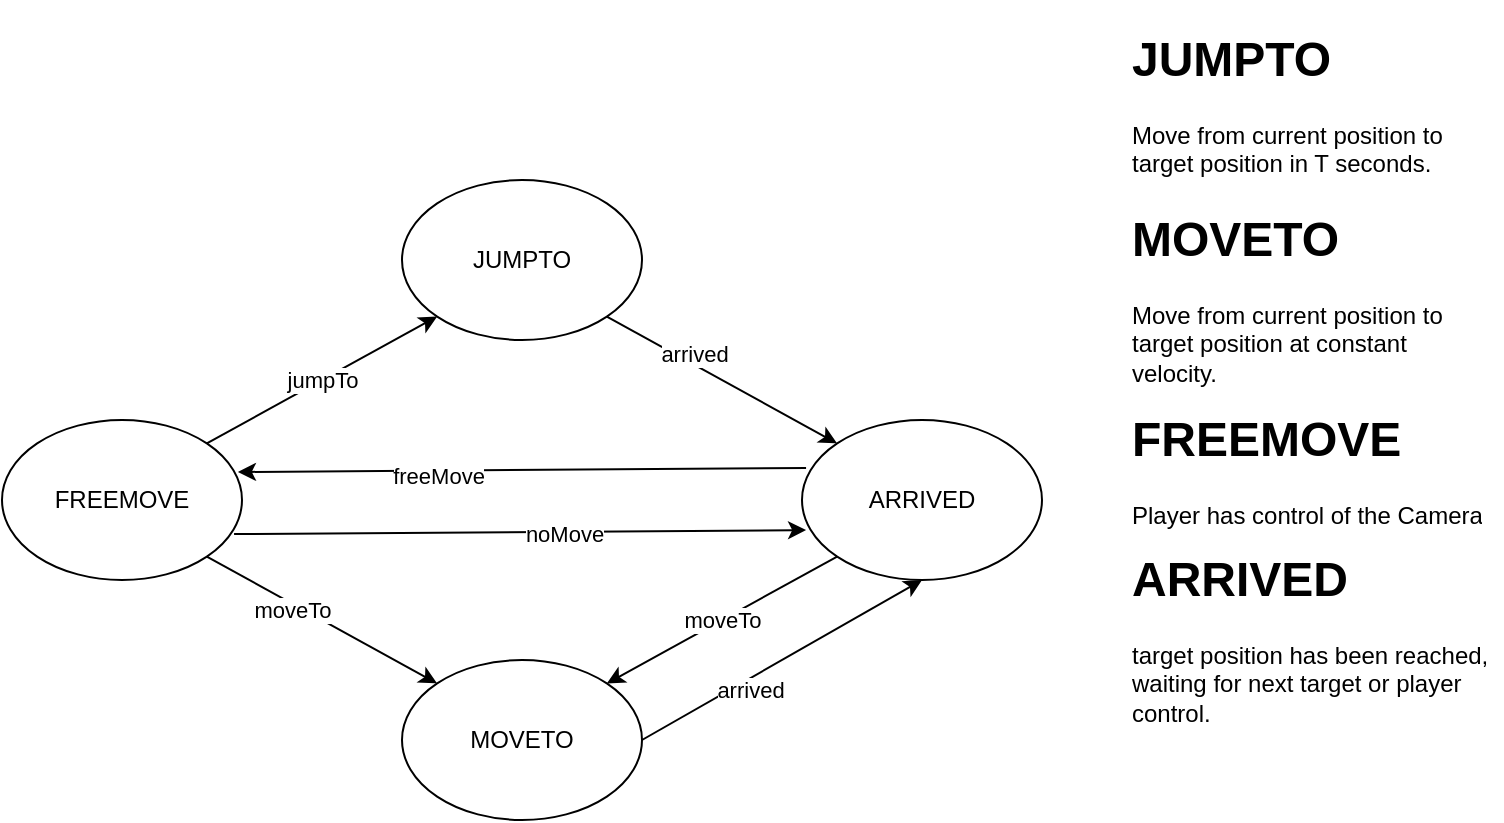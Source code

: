 <mxfile version="14.6.13" type="device"><diagram id="0yjjZCCLoqFhToXRcfp_" name="Page-1"><mxGraphModel dx="1422" dy="822" grid="1" gridSize="10" guides="1" tooltips="1" connect="1" arrows="1" fold="1" page="1" pageScale="1" pageWidth="850" pageHeight="1100" math="0" shadow="0"><root><mxCell id="0"/><mxCell id="1" parent="0"/><mxCell id="s6haFAf60PmS28kvptUH-1" value="FREEMOVE" style="ellipse;whiteSpace=wrap;html=1;" vertex="1" parent="1"><mxGeometry x="80" y="360" width="120" height="80" as="geometry"/></mxCell><mxCell id="s6haFAf60PmS28kvptUH-2" value="JUMPTO" style="ellipse;whiteSpace=wrap;html=1;" vertex="1" parent="1"><mxGeometry x="280" y="240" width="120" height="80" as="geometry"/></mxCell><mxCell id="s6haFAf60PmS28kvptUH-3" value="ARRIVED" style="ellipse;whiteSpace=wrap;html=1;" vertex="1" parent="1"><mxGeometry x="480" y="360" width="120" height="80" as="geometry"/></mxCell><mxCell id="s6haFAf60PmS28kvptUH-4" value="MOVETO" style="ellipse;whiteSpace=wrap;html=1;" vertex="1" parent="1"><mxGeometry x="280" y="480" width="120" height="80" as="geometry"/></mxCell><mxCell id="s6haFAf60PmS28kvptUH-5" value="" style="endArrow=classic;html=1;exitX=1;exitY=1;exitDx=0;exitDy=0;entryX=0;entryY=0;entryDx=0;entryDy=0;" edge="1" parent="1" source="s6haFAf60PmS28kvptUH-2" target="s6haFAf60PmS28kvptUH-3"><mxGeometry width="50" height="50" relative="1" as="geometry"><mxPoint x="600" y="440" as="sourcePoint"/><mxPoint x="650" y="390" as="targetPoint"/></mxGeometry></mxCell><mxCell id="s6haFAf60PmS28kvptUH-6" value="arrived" style="edgeLabel;html=1;align=center;verticalAlign=middle;resizable=0;points=[];" vertex="1" connectable="0" parent="s6haFAf60PmS28kvptUH-5"><mxGeometry x="-0.282" y="5" relative="1" as="geometry"><mxPoint as="offset"/></mxGeometry></mxCell><mxCell id="s6haFAf60PmS28kvptUH-7" value="jumpTo" style="endArrow=classic;html=1;exitX=1;exitY=0;exitDx=0;exitDy=0;entryX=0;entryY=1;entryDx=0;entryDy=0;" edge="1" parent="1" source="s6haFAf60PmS28kvptUH-1" target="s6haFAf60PmS28kvptUH-2"><mxGeometry width="50" height="50" relative="1" as="geometry"><mxPoint x="600" y="440" as="sourcePoint"/><mxPoint x="650" y="390" as="targetPoint"/></mxGeometry></mxCell><mxCell id="s6haFAf60PmS28kvptUH-8" value="" style="endArrow=classic;html=1;exitX=1;exitY=1;exitDx=0;exitDy=0;entryX=0;entryY=0;entryDx=0;entryDy=0;" edge="1" parent="1" source="s6haFAf60PmS28kvptUH-1" target="s6haFAf60PmS28kvptUH-4"><mxGeometry width="50" height="50" relative="1" as="geometry"><mxPoint x="600" y="440" as="sourcePoint"/><mxPoint x="650" y="390" as="targetPoint"/></mxGeometry></mxCell><mxCell id="s6haFAf60PmS28kvptUH-9" value="moveTo" style="edgeLabel;html=1;align=center;verticalAlign=middle;resizable=0;points=[];" vertex="1" connectable="0" parent="s6haFAf60PmS28kvptUH-8"><mxGeometry x="-0.25" y="-3" relative="1" as="geometry"><mxPoint as="offset"/></mxGeometry></mxCell><mxCell id="s6haFAf60PmS28kvptUH-10" value="" style="endArrow=classic;html=1;exitX=1;exitY=0.5;exitDx=0;exitDy=0;entryX=0.5;entryY=1;entryDx=0;entryDy=0;" edge="1" parent="1" source="s6haFAf60PmS28kvptUH-4" target="s6haFAf60PmS28kvptUH-3"><mxGeometry width="50" height="50" relative="1" as="geometry"><mxPoint x="600" y="440" as="sourcePoint"/><mxPoint x="650" y="390" as="targetPoint"/></mxGeometry></mxCell><mxCell id="s6haFAf60PmS28kvptUH-11" value="arrived" style="edgeLabel;html=1;align=center;verticalAlign=middle;resizable=0;points=[];" vertex="1" connectable="0" parent="s6haFAf60PmS28kvptUH-10"><mxGeometry x="-0.275" y="-5" relative="1" as="geometry"><mxPoint y="-1" as="offset"/></mxGeometry></mxCell><mxCell id="s6haFAf60PmS28kvptUH-12" value="moveTo" style="endArrow=classic;html=1;exitX=0;exitY=1;exitDx=0;exitDy=0;entryX=1;entryY=0;entryDx=0;entryDy=0;" edge="1" parent="1" source="s6haFAf60PmS28kvptUH-3" target="s6haFAf60PmS28kvptUH-4"><mxGeometry width="50" height="50" relative="1" as="geometry"><mxPoint x="600" y="440" as="sourcePoint"/><mxPoint x="650" y="390" as="targetPoint"/></mxGeometry></mxCell><mxCell id="s6haFAf60PmS28kvptUH-13" value="" style="endArrow=classic;html=1;exitX=0.017;exitY=0.3;exitDx=0;exitDy=0;exitPerimeter=0;entryX=0.983;entryY=0.325;entryDx=0;entryDy=0;entryPerimeter=0;" edge="1" parent="1" source="s6haFAf60PmS28kvptUH-3" target="s6haFAf60PmS28kvptUH-1"><mxGeometry width="50" height="50" relative="1" as="geometry"><mxPoint x="600" y="440" as="sourcePoint"/><mxPoint x="650" y="390" as="targetPoint"/></mxGeometry></mxCell><mxCell id="s6haFAf60PmS28kvptUH-14" value="freeMove" style="edgeLabel;html=1;align=center;verticalAlign=middle;resizable=0;points=[];" vertex="1" connectable="0" parent="s6haFAf60PmS28kvptUH-13"><mxGeometry x="0.296" y="2" relative="1" as="geometry"><mxPoint as="offset"/></mxGeometry></mxCell><mxCell id="s6haFAf60PmS28kvptUH-15" value="" style="endArrow=classic;html=1;exitX=0.967;exitY=0.713;exitDx=0;exitDy=0;exitPerimeter=0;entryX=0.017;entryY=0.688;entryDx=0;entryDy=0;entryPerimeter=0;" edge="1" parent="1" source="s6haFAf60PmS28kvptUH-1" target="s6haFAf60PmS28kvptUH-3"><mxGeometry width="50" height="50" relative="1" as="geometry"><mxPoint x="600" y="440" as="sourcePoint"/><mxPoint x="650" y="390" as="targetPoint"/></mxGeometry></mxCell><mxCell id="s6haFAf60PmS28kvptUH-16" value="noMove" style="edgeLabel;html=1;align=center;verticalAlign=middle;resizable=0;points=[];" vertex="1" connectable="0" parent="s6haFAf60PmS28kvptUH-15"><mxGeometry x="0.153" y="-1" relative="1" as="geometry"><mxPoint as="offset"/></mxGeometry></mxCell><mxCell id="s6haFAf60PmS28kvptUH-17" value="&lt;h1&gt;JUMPTO&lt;/h1&gt;&lt;p&gt;Move from current position to target position in T seconds.&lt;/p&gt;" style="text;html=1;strokeColor=none;fillColor=none;spacing=5;spacingTop=-20;whiteSpace=wrap;overflow=hidden;rounded=0;" vertex="1" parent="1"><mxGeometry x="640" y="160" width="190" height="120" as="geometry"/></mxCell><mxCell id="s6haFAf60PmS28kvptUH-18" value="&lt;h1&gt;MOVETO&lt;/h1&gt;&lt;p&gt;Move from current position to target position at constant velocity.&lt;/p&gt;" style="text;html=1;strokeColor=none;fillColor=none;spacing=5;spacingTop=-20;whiteSpace=wrap;overflow=hidden;rounded=0;" vertex="1" parent="1"><mxGeometry x="640" y="250" width="190" height="120" as="geometry"/></mxCell><mxCell id="s6haFAf60PmS28kvptUH-19" value="&lt;h1&gt;FREEMOVE&lt;/h1&gt;&lt;p&gt;Player has control of the Camera&lt;/p&gt;" style="text;html=1;strokeColor=none;fillColor=none;spacing=5;spacingTop=-20;whiteSpace=wrap;overflow=hidden;rounded=0;" vertex="1" parent="1"><mxGeometry x="640" y="350" width="190" height="120" as="geometry"/></mxCell><mxCell id="s6haFAf60PmS28kvptUH-20" value="&lt;h1&gt;ARRIVED&lt;/h1&gt;&lt;p&gt;target position has been reached, waiting for next target or player control.&lt;/p&gt;" style="text;html=1;strokeColor=none;fillColor=none;spacing=5;spacingTop=-20;whiteSpace=wrap;overflow=hidden;rounded=0;" vertex="1" parent="1"><mxGeometry x="640" y="420" width="190" height="120" as="geometry"/></mxCell></root></mxGraphModel></diagram></mxfile>